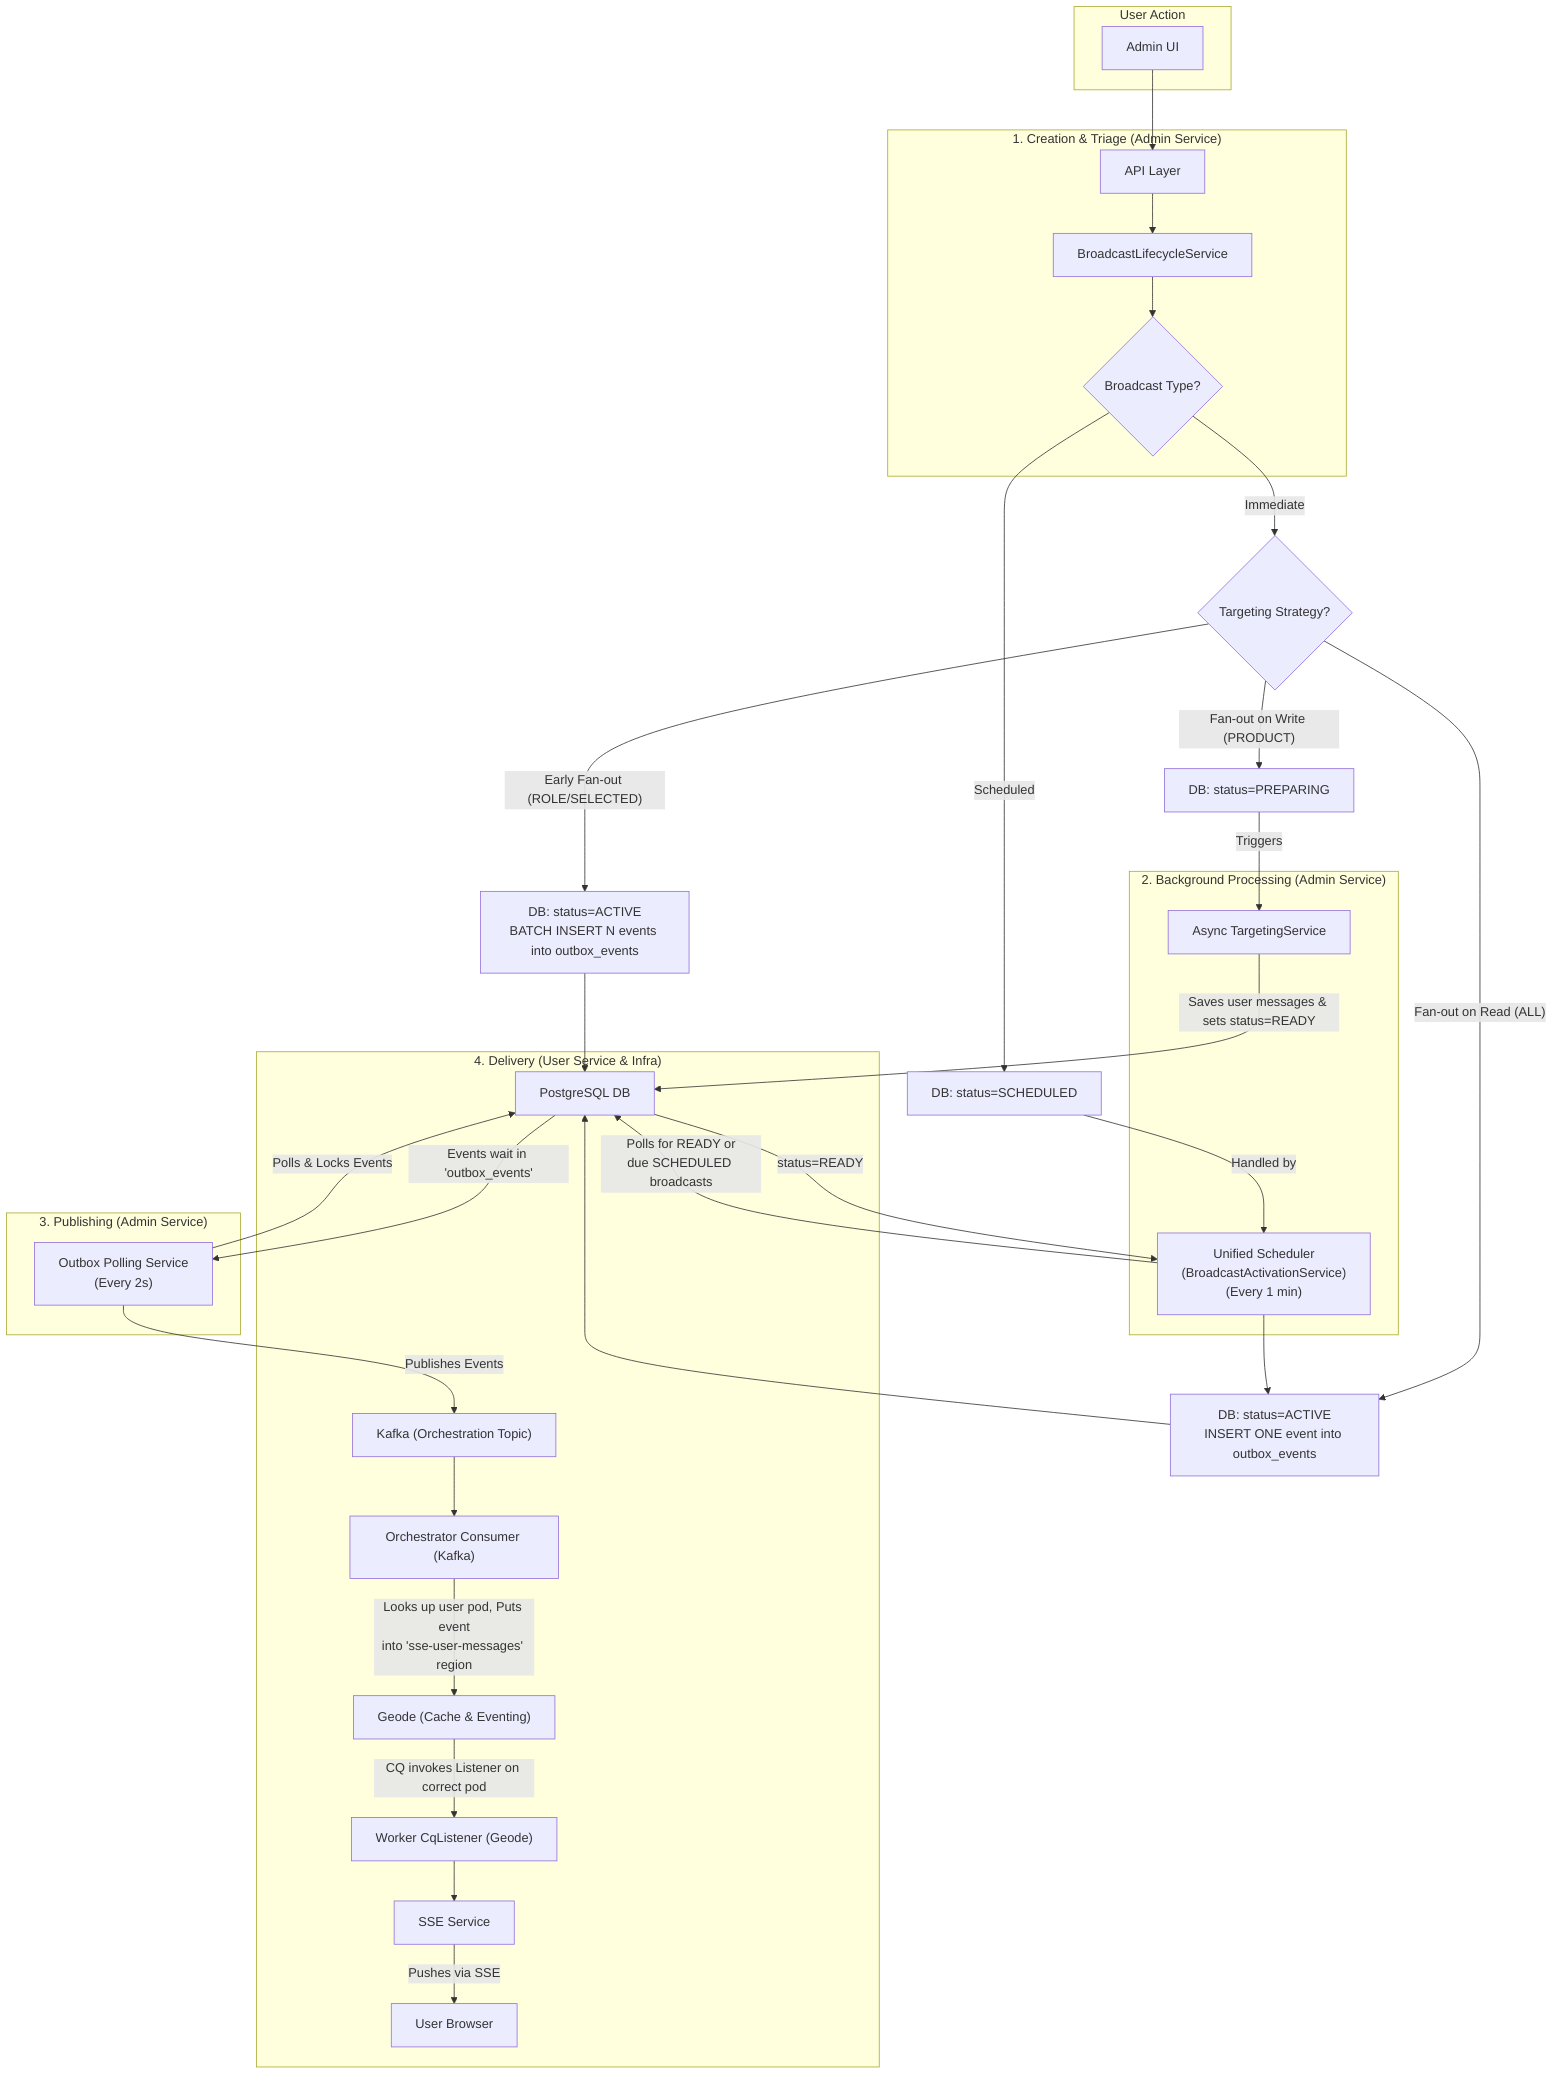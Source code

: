 graph TD
    subgraph "User Action"
        AdminUI[Admin UI]
    end

    subgraph "1. Creation & Triage (Admin Service)"
        AdminAPI["API Layer"]
        LifecycleSvc["BroadcastLifecycleService"]
        CreationTriage{"Broadcast Type?"}
    end

    %% MODIFIED: Schedulers are now represented as one unified service
    subgraph "2. Background Processing (Admin Service)"
        UnifiedScheduler["Unified Scheduler<br/>(BroadcastActivationService)<br/>(Every 1 min)"]
        AsyncPrecomputation["Async TargetingService"]
    end
    
    subgraph "3. Publishing (Admin Service)"
        OutboxPoller["Outbox Polling Service<br/>(Every 2s)"]
    end

    subgraph "4. Delivery (User Service & Infra)"
        OrchestratorConsumer["Orchestrator Consumer (Kafka)"]
        WorkerCqListener["Worker CqListener (Geode)"]
        SseService["SSE Service"]
        Kafka["Kafka (Orchestration Topic)"]
        Geode["Geode (Cache & Eventing)"]
        Postgres["PostgreSQL DB"]
        User[User Browser]
    end
    
    %% --- FLOW START ---
    AdminUI --> AdminAPI --> LifecycleSvc --> CreationTriage

    %% --- PATH A: IMMEDIATE BROADCASTS ---
    CreationTriage -- "Immediate" --> ImmediateType{"Targeting Strategy?"}
    %% MODIFIED: ROLE and SELECTED now follow the same early fan-out path
    ImmediateType -- "Early Fan-out (ROLE/SELECTED)" --> SaveActiveAndOutboxBatch["DB: status=ACTIVE<br/>BATCH INSERT N events into outbox_events"]
    ImmediateType -- "Fan-out on Read (ALL)" --> SaveActiveAndOutboxSingle["DB: status=ACTIVE<br/>INSERT ONE event into outbox_events"]
    ImmediateType -- "Fan-out on Write (PRODUCT)" --> SavePreparing["DB: status=PREPARING"]
    
    SavePreparing -- "Triggers" --> AsyncPrecomputation

    %% --- PATH B: SCHEDULED BROADCASTS ---
    CreationTriage -- "Scheduled" --> SaveScheduled["DB: status=SCHEDULED"]
    SaveScheduled -- "Handled by" --> UnifiedScheduler
    
    %% --- PRECOMPUTATION & ACTIVATION FLOW ---
    %% MODIFIED: Description now reflects writing to user_broadcast_messages
    AsyncPrecomputation -- "Saves user messages & sets status=READY" --> Postgres
    Postgres -- "status=READY" --> UnifiedScheduler
    
    UnifiedScheduler -- "Polls for READY or<br/>due SCHEDULED broadcasts" --> Postgres
    UnifiedScheduler --> SaveActiveAndOutboxSingle
    
    %% --- CONVERGENCE & PUBLISHING ---
    SaveActiveAndOutboxSingle --> Postgres
    SaveActiveAndOutboxBatch --> Postgres
    Postgres -- "Events wait in 'outbox_events'" --> OutboxPoller
    OutboxPoller -- "Polls & Locks Events" --> Postgres
    OutboxPoller -- "Publishes Events" --> Kafka

    %% --- DELIVERY (Real-time Push Path) ---
    Kafka --> OrchestratorConsumer
    %% MODIFIED: Description of Geode interaction is now more specific
    OrchestratorConsumer -- "Looks up user pod, Puts event<br/>into 'sse-user-messages' region" --> Geode
    Geode -- "CQ invokes Listener on correct pod" --> WorkerCqListener
    WorkerCqListener --> SseService
    SseService -- "Pushes via SSE" --> User